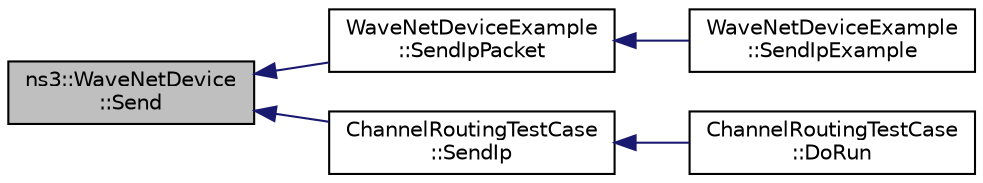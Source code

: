 digraph "ns3::WaveNetDevice::Send"
{
  edge [fontname="Helvetica",fontsize="10",labelfontname="Helvetica",labelfontsize="10"];
  node [fontname="Helvetica",fontsize="10",shape=record];
  rankdir="LR";
  Node1 [label="ns3::WaveNetDevice\l::Send",height=0.2,width=0.4,color="black", fillcolor="grey75", style="filled", fontcolor="black"];
  Node1 -> Node2 [dir="back",color="midnightblue",fontsize="10",style="solid"];
  Node2 [label="WaveNetDeviceExample\l::SendIpPacket",height=0.2,width=0.4,color="black", fillcolor="white", style="filled",URL="$d2/dcc/classWaveNetDeviceExample.html#a555b10fdbbaa27f47dc1f3487e1dcf0d"];
  Node2 -> Node3 [dir="back",color="midnightblue",fontsize="10",style="solid"];
  Node3 [label="WaveNetDeviceExample\l::SendIpExample",height=0.2,width=0.4,color="black", fillcolor="white", style="filled",URL="$d2/dcc/classWaveNetDeviceExample.html#a97da76e52cd76f5054e8c92cfae01a9e",tooltip="Send IP example function. "];
  Node1 -> Node4 [dir="back",color="midnightblue",fontsize="10",style="solid"];
  Node4 [label="ChannelRoutingTestCase\l::SendIp",height=0.2,width=0.4,color="black", fillcolor="white", style="filled",URL="$dc/db5/classChannelRoutingTestCase.html#a2d9149c5bd4732d6d7d8d768bf3a0da1"];
  Node4 -> Node5 [dir="back",color="midnightblue",fontsize="10",style="solid"];
  Node5 [label="ChannelRoutingTestCase\l::DoRun",height=0.2,width=0.4,color="black", fillcolor="white", style="filled",URL="$dc/db5/classChannelRoutingTestCase.html#ab0f86da402dbe311e3ebb5915ffe7e85",tooltip="Implementation to actually run this TestCase. "];
}
